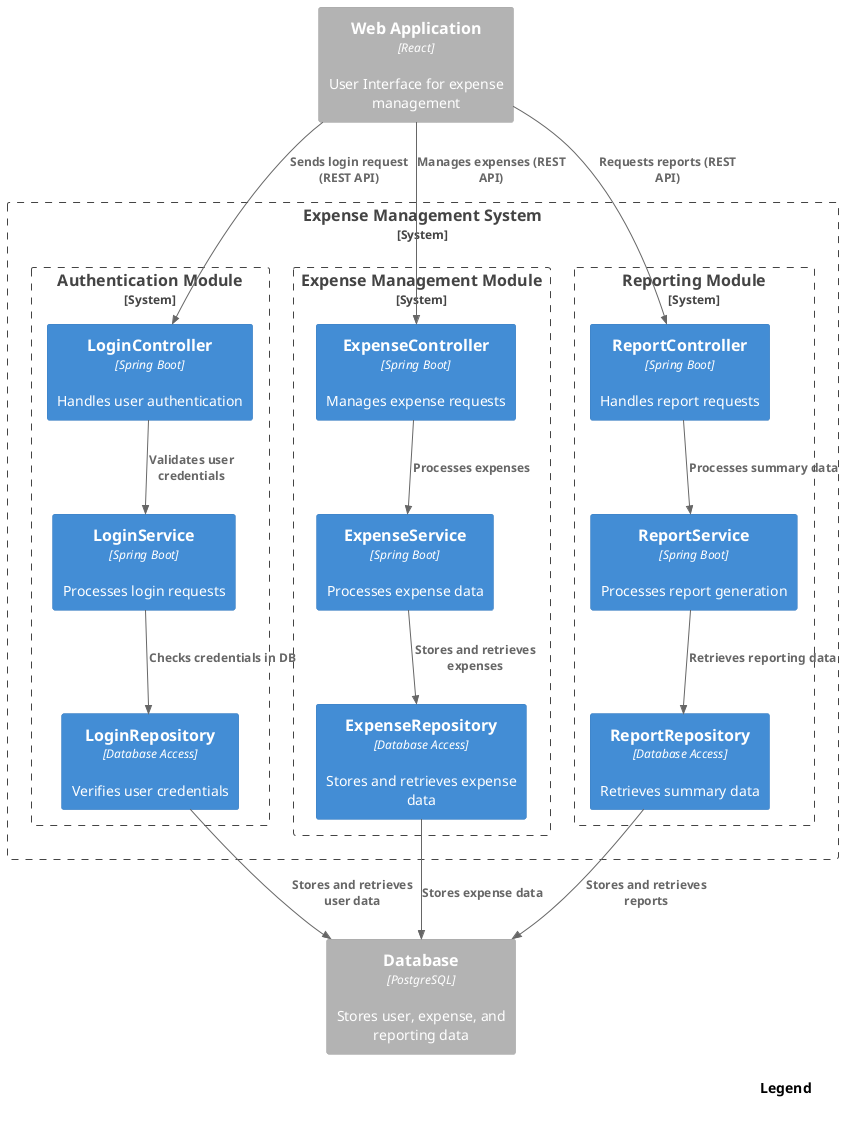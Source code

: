 @startuml
!include <C4/C4_Container>

SHOW_LEGEND(true)

Container_Ext(WebApp, "Web Application", "React", "User Interface for expense management")

System_Boundary(c4_system, "Expense Management System") {
    System_Boundary(Authentication, "Authentication Module") {
        Container(login_controller, "LoginController", "Spring Boot", "Handles user authentication")
        Container(login_service, "LoginService", "Spring Boot", "Processes login requests")
        Container(login_repository, "LoginRepository", "Database Access", "Verifies user credentials")
    }

    System_Boundary(ExpenseManagement, "Expense Management Module") {
        Container(expense_controller, "ExpenseController", "Spring Boot", "Manages expense requests")
        Container(expense_service, "ExpenseService", "Spring Boot", "Processes expense data")
        Container(expense_repository, "ExpenseRepository", "Database Access", "Stores and retrieves expense data")
    }

    System_Boundary(Reporting, "Reporting Module") {
        Container(overview_controller, "ReportController", "Spring Boot", "Handles report requests")
        Container(overview_service, "ReportService", "Spring Boot", "Processes report generation")
        Container(overview_repository, "ReportRepository", "Database Access", "Retrieves summary data")
    }
}

Container_Ext(Database, "Database", "PostgreSQL", "Stores user, expense, and reporting data")

Rel(WebApp, login_controller, "Sends login request (REST API)")
Rel(login_controller, login_service, "Validates user credentials")
Rel(login_service, login_repository, "Checks credentials in DB")
Rel(login_repository, Database, "Stores and retrieves user data")

Rel(WebApp, expense_controller, "Manages expenses (REST API)")
Rel(expense_controller, expense_service, "Processes expenses")
Rel(expense_service, expense_repository, "Stores and retrieves expenses")
Rel(expense_repository, Database, "Stores expense data")

Rel(WebApp, overview_controller, "Requests reports (REST API)")
Rel(overview_controller, overview_service, "Processes summary data")
Rel(overview_service, overview_repository, "Retrieves reporting data")
Rel(overview_repository, Database, "Stores and retrieves reports")
@enduml

